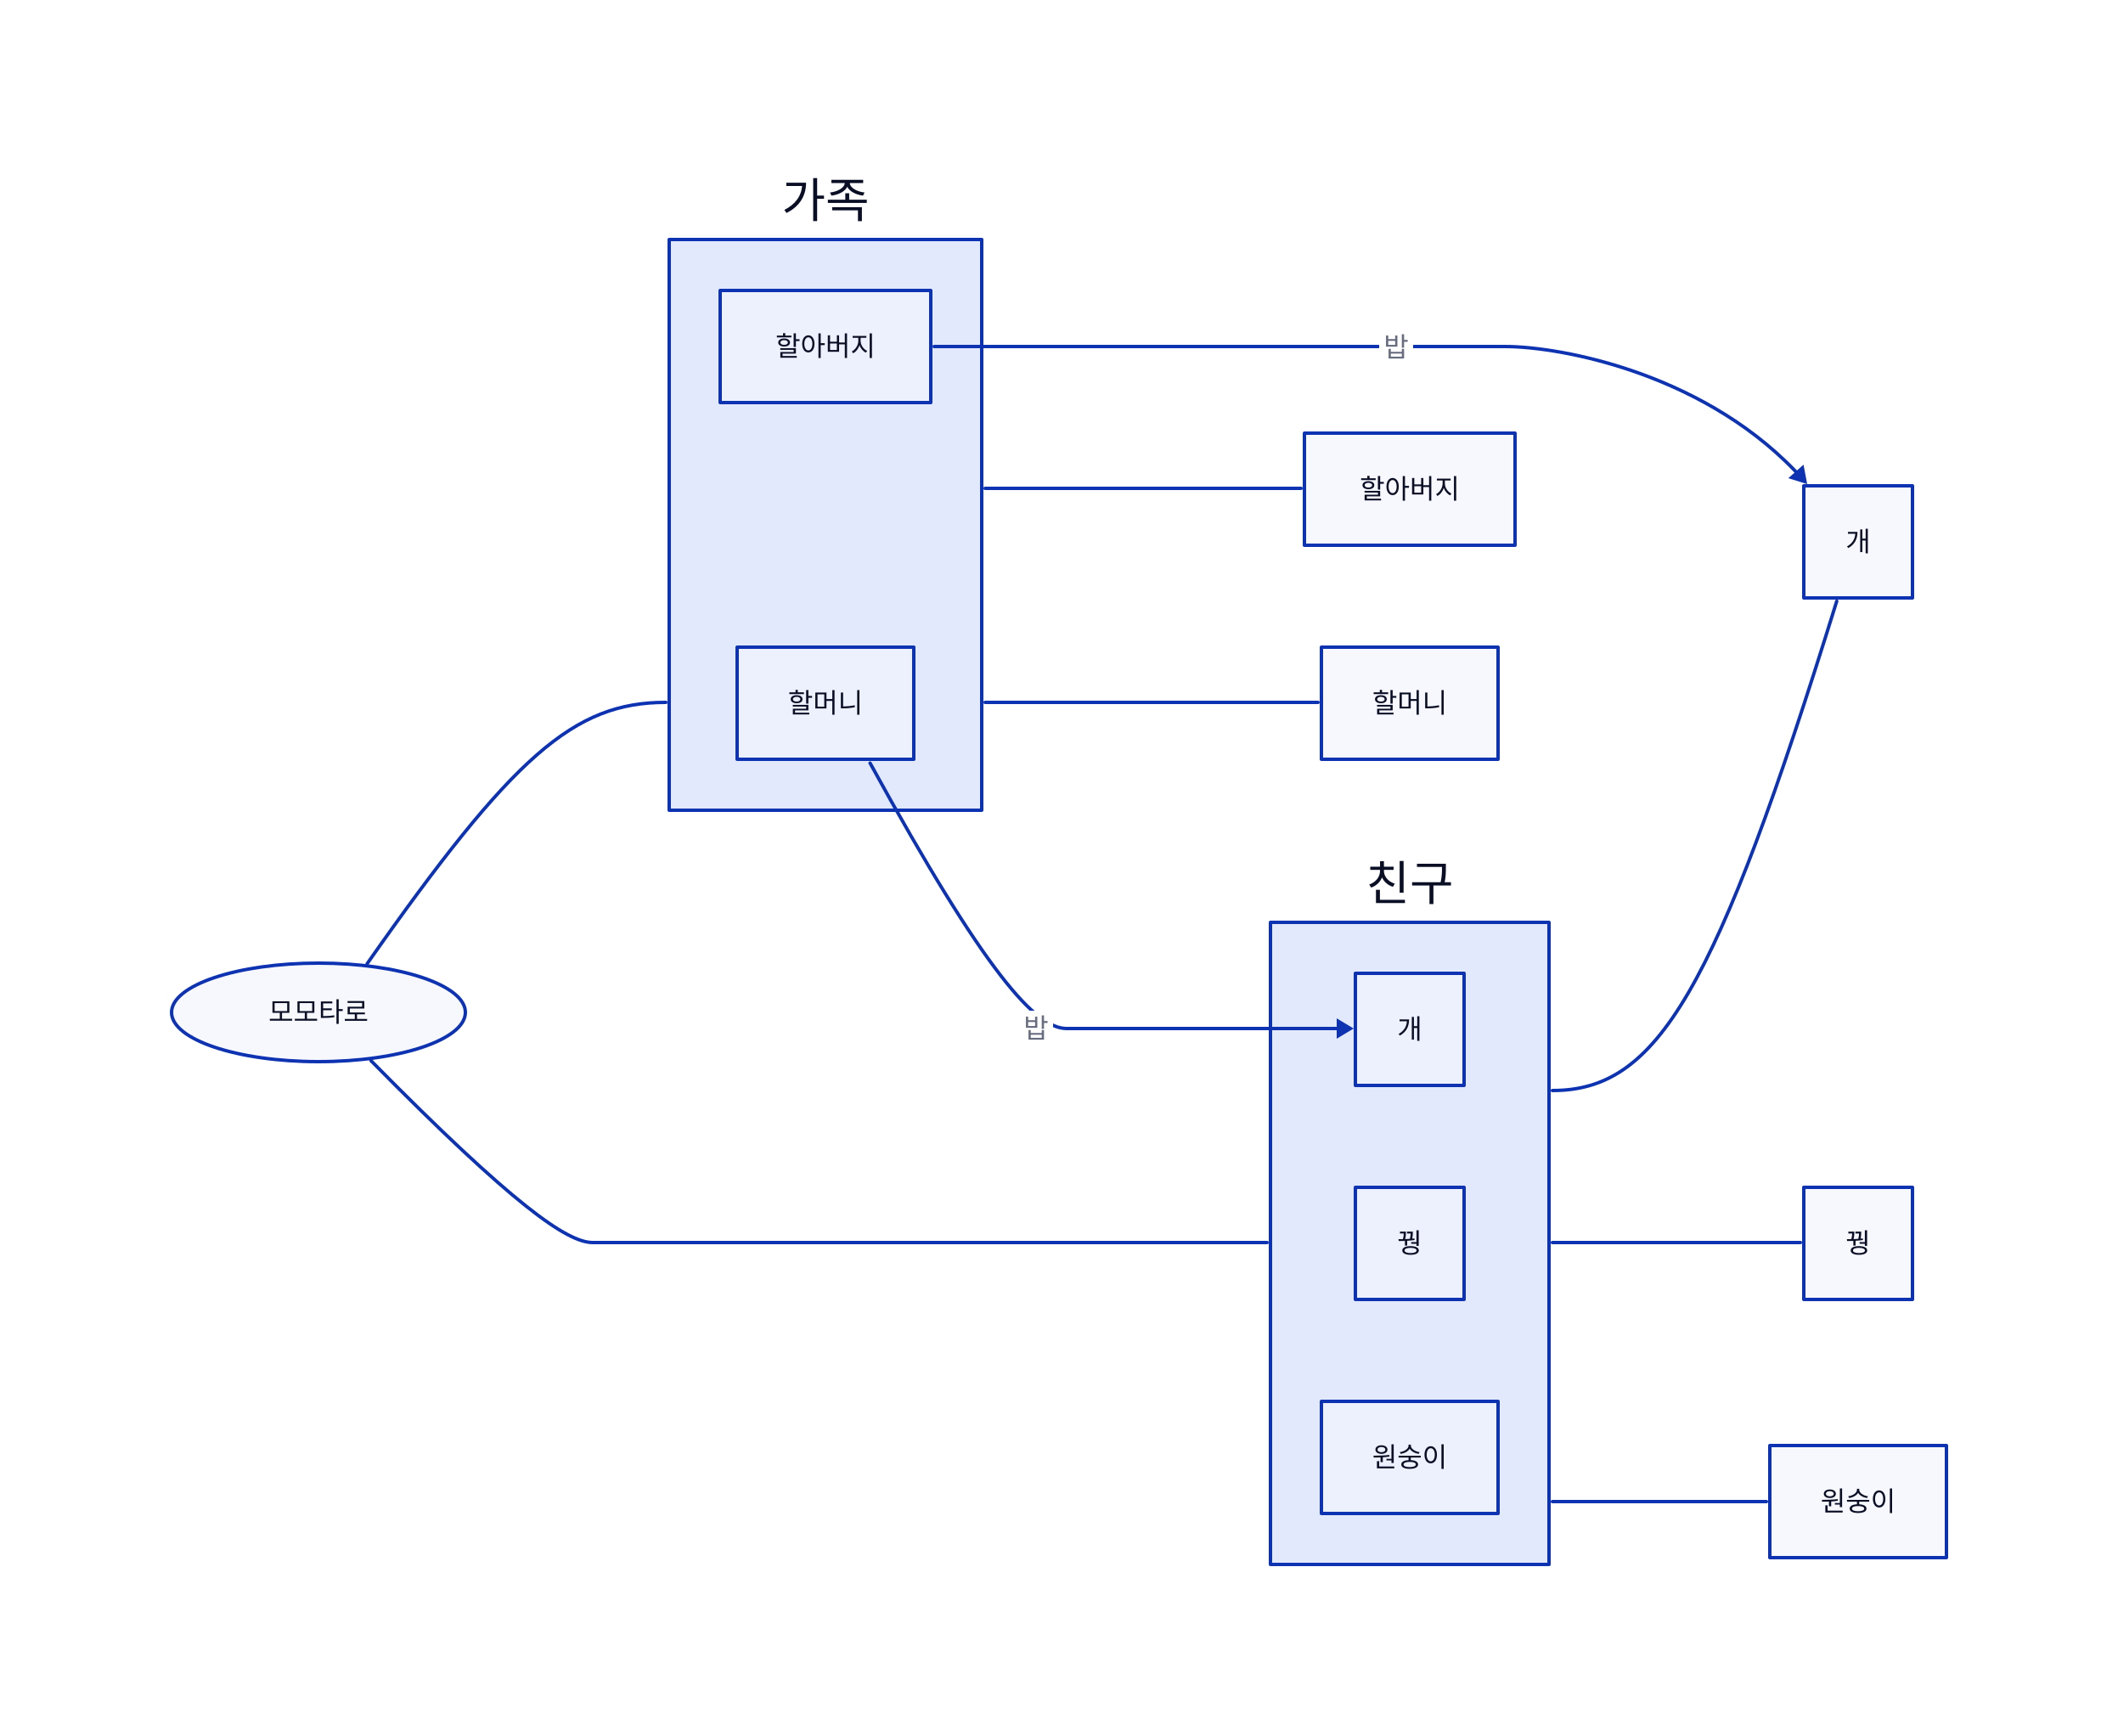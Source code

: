 direction: right
모모타로
모모타로.shape: oval
가족: {
    direction: right
    할아버지
    할머니
}
친구: {
    direction: right
    개
    꿩
    원숭이
}
모모타로 -- 가족
모모타로 -- 친구


가족 -- 할아버지
가족 -- 할머니

친구 -- 개
친구 -- 꿩
친구 -- 원숭이

가족.할아버지 ->  개 : 밥
가족.할머니 ->  친구.개 : 밥